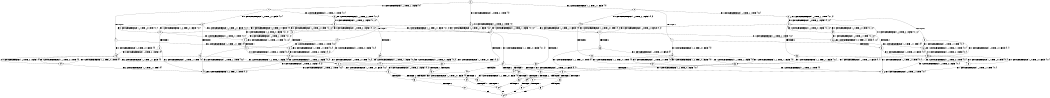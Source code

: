 digraph BCG {
size = "7, 10.5";
center = TRUE;
node [shape = circle];
0 [peripheries = 2];
0 -> 1 [label = "EX !1 !ATOMIC_EXCH_BRANCH (1, +1, TRUE, +1, 1, FALSE) !{0}"];
0 -> 2 [label = "EX !2 !ATOMIC_EXCH_BRANCH (1, +1, TRUE, +1, 1, FALSE) !{0}"];
0 -> 3 [label = "EX !0 !ATOMIC_EXCH_BRANCH (1, +0, TRUE, +0, 1, TRUE) !{0}"];
1 -> 4 [label = "TERMINATE !1"];
1 -> 5 [label = "EX !2 !ATOMIC_EXCH_BRANCH (1, +1, TRUE, +1, 1, TRUE) !{0, 1}"];
1 -> 6 [label = "EX !0 !ATOMIC_EXCH_BRANCH (1, +0, TRUE, +0, 1, FALSE) !{0, 1}"];
2 -> 7 [label = "TERMINATE !2"];
2 -> 8 [label = "EX !1 !ATOMIC_EXCH_BRANCH (1, +1, TRUE, +1, 1, TRUE) !{0, 2}"];
2 -> 9 [label = "EX !0 !ATOMIC_EXCH_BRANCH (1, +0, TRUE, +0, 1, FALSE) !{0, 2}"];
3 -> 10 [label = "EX !1 !ATOMIC_EXCH_BRANCH (1, +1, TRUE, +1, 1, FALSE) !{0}"];
3 -> 11 [label = "EX !2 !ATOMIC_EXCH_BRANCH (1, +1, TRUE, +1, 1, FALSE) !{0}"];
3 -> 3 [label = "EX !0 !ATOMIC_EXCH_BRANCH (1, +0, TRUE, +0, 1, TRUE) !{0}"];
4 -> 12 [label = "EX !2 !ATOMIC_EXCH_BRANCH (1, +1, TRUE, +1, 1, TRUE) !{0}"];
4 -> 13 [label = "EX !0 !ATOMIC_EXCH_BRANCH (1, +0, TRUE, +0, 1, FALSE) !{0}"];
5 -> 14 [label = "TERMINATE !1"];
5 -> 15 [label = "EX !0 !ATOMIC_EXCH_BRANCH (1, +0, TRUE, +0, 1, FALSE) !{0, 1, 2}"];
5 -> 5 [label = "EX !2 !ATOMIC_EXCH_BRANCH (1, +1, TRUE, +1, 1, TRUE) !{0, 1, 2}"];
6 -> 16 [label = "TERMINATE !1"];
6 -> 17 [label = "EX !2 !ATOMIC_EXCH_BRANCH (1, +1, TRUE, +1, 1, FALSE) !{0, 1}"];
6 -> 10 [label = "EX !0 !ATOMIC_EXCH_BRANCH (1, +1, TRUE, +0, 1, TRUE) !{0, 1}"];
7 -> 18 [label = "EX !1 !ATOMIC_EXCH_BRANCH (1, +1, TRUE, +1, 1, TRUE) !{0}"];
7 -> 19 [label = "EX !0 !ATOMIC_EXCH_BRANCH (1, +0, TRUE, +0, 1, FALSE) !{0}"];
8 -> 20 [label = "TERMINATE !2"];
8 -> 21 [label = "EX !0 !ATOMIC_EXCH_BRANCH (1, +0, TRUE, +0, 1, FALSE) !{0, 1, 2}"];
8 -> 8 [label = "EX !1 !ATOMIC_EXCH_BRANCH (1, +1, TRUE, +1, 1, TRUE) !{0, 1, 2}"];
9 -> 22 [label = "TERMINATE !2"];
9 -> 17 [label = "EX !1 !ATOMIC_EXCH_BRANCH (1, +1, TRUE, +1, 1, FALSE) !{0, 2}"];
9 -> 11 [label = "EX !0 !ATOMIC_EXCH_BRANCH (1, +1, TRUE, +0, 1, TRUE) !{0, 2}"];
10 -> 23 [label = "TERMINATE !1"];
10 -> 24 [label = "EX !2 !ATOMIC_EXCH_BRANCH (1, +1, TRUE, +1, 1, TRUE) !{0, 1}"];
10 -> 6 [label = "EX !0 !ATOMIC_EXCH_BRANCH (1, +0, TRUE, +0, 1, FALSE) !{0, 1}"];
11 -> 25 [label = "TERMINATE !2"];
11 -> 26 [label = "EX !1 !ATOMIC_EXCH_BRANCH (1, +1, TRUE, +1, 1, TRUE) !{0, 2}"];
11 -> 9 [label = "EX !0 !ATOMIC_EXCH_BRANCH (1, +0, TRUE, +0, 1, FALSE) !{0, 2}"];
12 -> 27 [label = "EX !0 !ATOMIC_EXCH_BRANCH (1, +0, TRUE, +0, 1, FALSE) !{0, 2}"];
12 -> 12 [label = "EX !2 !ATOMIC_EXCH_BRANCH (1, +1, TRUE, +1, 1, TRUE) !{0, 2}"];
13 -> 28 [label = "EX !2 !ATOMIC_EXCH_BRANCH (1, +1, TRUE, +1, 1, FALSE) !{0}"];
13 -> 29 [label = "EX !0 !ATOMIC_EXCH_BRANCH (1, +1, TRUE, +0, 1, TRUE) !{0}"];
14 -> 27 [label = "EX !0 !ATOMIC_EXCH_BRANCH (1, +0, TRUE, +0, 1, FALSE) !{0, 2}"];
14 -> 12 [label = "EX !2 !ATOMIC_EXCH_BRANCH (1, +1, TRUE, +1, 1, TRUE) !{0, 2}"];
15 -> 30 [label = "TERMINATE !1"];
15 -> 17 [label = "EX !2 !ATOMIC_EXCH_BRANCH (1, +1, TRUE, +1, 1, FALSE) !{0, 1, 2}"];
15 -> 31 [label = "EX !0 !ATOMIC_EXCH_BRANCH (1, +1, TRUE, +0, 1, TRUE) !{0, 1, 2}"];
16 -> 28 [label = "EX !2 !ATOMIC_EXCH_BRANCH (1, +1, TRUE, +1, 1, FALSE) !{0}"];
16 -> 29 [label = "EX !0 !ATOMIC_EXCH_BRANCH (1, +1, TRUE, +0, 1, TRUE) !{0}"];
17 -> 32 [label = "TERMINATE !1"];
17 -> 33 [label = "TERMINATE !2"];
17 -> 34 [label = "EX !0 !ATOMIC_EXCH_BRANCH (1, +1, TRUE, +0, 1, FALSE) !{0, 1, 2}"];
18 -> 35 [label = "EX !0 !ATOMIC_EXCH_BRANCH (1, +0, TRUE, +0, 1, FALSE) !{0, 1}"];
18 -> 18 [label = "EX !1 !ATOMIC_EXCH_BRANCH (1, +1, TRUE, +1, 1, TRUE) !{0, 1}"];
19 -> 36 [label = "EX !1 !ATOMIC_EXCH_BRANCH (1, +1, TRUE, +1, 1, FALSE) !{0}"];
19 -> 37 [label = "EX !0 !ATOMIC_EXCH_BRANCH (1, +1, TRUE, +0, 1, TRUE) !{0}"];
20 -> 35 [label = "EX !0 !ATOMIC_EXCH_BRANCH (1, +0, TRUE, +0, 1, FALSE) !{0, 1}"];
20 -> 18 [label = "EX !1 !ATOMIC_EXCH_BRANCH (1, +1, TRUE, +1, 1, TRUE) !{0, 1}"];
21 -> 38 [label = "TERMINATE !2"];
21 -> 17 [label = "EX !1 !ATOMIC_EXCH_BRANCH (1, +1, TRUE, +1, 1, FALSE) !{0, 1, 2}"];
21 -> 39 [label = "EX !0 !ATOMIC_EXCH_BRANCH (1, +1, TRUE, +0, 1, TRUE) !{0, 1, 2}"];
22 -> 36 [label = "EX !1 !ATOMIC_EXCH_BRANCH (1, +1, TRUE, +1, 1, FALSE) !{0}"];
22 -> 37 [label = "EX !0 !ATOMIC_EXCH_BRANCH (1, +1, TRUE, +0, 1, TRUE) !{0}"];
23 -> 40 [label = "EX !2 !ATOMIC_EXCH_BRANCH (1, +1, TRUE, +1, 1, TRUE) !{0}"];
23 -> 13 [label = "EX !0 !ATOMIC_EXCH_BRANCH (1, +0, TRUE, +0, 1, FALSE) !{0}"];
24 -> 41 [label = "TERMINATE !1"];
24 -> 24 [label = "EX !2 !ATOMIC_EXCH_BRANCH (1, +1, TRUE, +1, 1, TRUE) !{0, 1, 2}"];
24 -> 15 [label = "EX !0 !ATOMIC_EXCH_BRANCH (1, +0, TRUE, +0, 1, FALSE) !{0, 1, 2}"];
25 -> 42 [label = "EX !1 !ATOMIC_EXCH_BRANCH (1, +1, TRUE, +1, 1, TRUE) !{0}"];
25 -> 19 [label = "EX !0 !ATOMIC_EXCH_BRANCH (1, +0, TRUE, +0, 1, FALSE) !{0}"];
26 -> 43 [label = "TERMINATE !2"];
26 -> 26 [label = "EX !1 !ATOMIC_EXCH_BRANCH (1, +1, TRUE, +1, 1, TRUE) !{0, 1, 2}"];
26 -> 21 [label = "EX !0 !ATOMIC_EXCH_BRANCH (1, +0, TRUE, +0, 1, FALSE) !{0, 1, 2}"];
27 -> 28 [label = "EX !2 !ATOMIC_EXCH_BRANCH (1, +1, TRUE, +1, 1, FALSE) !{0, 2}"];
27 -> 44 [label = "EX !0 !ATOMIC_EXCH_BRANCH (1, +1, TRUE, +0, 1, TRUE) !{0, 2}"];
28 -> 45 [label = "TERMINATE !2"];
28 -> 46 [label = "EX !0 !ATOMIC_EXCH_BRANCH (1, +1, TRUE, +0, 1, FALSE) !{0, 2}"];
29 -> 40 [label = "EX !2 !ATOMIC_EXCH_BRANCH (1, +1, TRUE, +1, 1, TRUE) !{0}"];
29 -> 13 [label = "EX !0 !ATOMIC_EXCH_BRANCH (1, +0, TRUE, +0, 1, FALSE) !{0}"];
30 -> 28 [label = "EX !2 !ATOMIC_EXCH_BRANCH (1, +1, TRUE, +1, 1, FALSE) !{0, 2}"];
30 -> 44 [label = "EX !0 !ATOMIC_EXCH_BRANCH (1, +1, TRUE, +0, 1, TRUE) !{0, 2}"];
31 -> 41 [label = "TERMINATE !1"];
31 -> 24 [label = "EX !2 !ATOMIC_EXCH_BRANCH (1, +1, TRUE, +1, 1, TRUE) !{0, 1, 2}"];
31 -> 15 [label = "EX !0 !ATOMIC_EXCH_BRANCH (1, +0, TRUE, +0, 1, FALSE) !{0, 1, 2}"];
32 -> 45 [label = "TERMINATE !2"];
32 -> 46 [label = "EX !0 !ATOMIC_EXCH_BRANCH (1, +1, TRUE, +0, 1, FALSE) !{0, 2}"];
33 -> 47 [label = "TERMINATE !1"];
33 -> 48 [label = "EX !0 !ATOMIC_EXCH_BRANCH (1, +1, TRUE, +0, 1, FALSE) !{0, 1}"];
34 -> 49 [label = "TERMINATE !1"];
34 -> 50 [label = "TERMINATE !2"];
34 -> 51 [label = "TERMINATE !0"];
35 -> 36 [label = "EX !1 !ATOMIC_EXCH_BRANCH (1, +1, TRUE, +1, 1, FALSE) !{0, 1}"];
35 -> 52 [label = "EX !0 !ATOMIC_EXCH_BRANCH (1, +1, TRUE, +0, 1, TRUE) !{0, 1}"];
36 -> 47 [label = "TERMINATE !1"];
36 -> 48 [label = "EX !0 !ATOMIC_EXCH_BRANCH (1, +1, TRUE, +0, 1, FALSE) !{0, 1}"];
37 -> 42 [label = "EX !1 !ATOMIC_EXCH_BRANCH (1, +1, TRUE, +1, 1, TRUE) !{0}"];
37 -> 19 [label = "EX !0 !ATOMIC_EXCH_BRANCH (1, +0, TRUE, +0, 1, FALSE) !{0}"];
38 -> 36 [label = "EX !1 !ATOMIC_EXCH_BRANCH (1, +1, TRUE, +1, 1, FALSE) !{0, 1}"];
38 -> 52 [label = "EX !0 !ATOMIC_EXCH_BRANCH (1, +1, TRUE, +0, 1, TRUE) !{0, 1}"];
39 -> 43 [label = "TERMINATE !2"];
39 -> 26 [label = "EX !1 !ATOMIC_EXCH_BRANCH (1, +1, TRUE, +1, 1, TRUE) !{0, 1, 2}"];
39 -> 21 [label = "EX !0 !ATOMIC_EXCH_BRANCH (1, +0, TRUE, +0, 1, FALSE) !{0, 1, 2}"];
40 -> 40 [label = "EX !2 !ATOMIC_EXCH_BRANCH (1, +1, TRUE, +1, 1, TRUE) !{0, 2}"];
40 -> 27 [label = "EX !0 !ATOMIC_EXCH_BRANCH (1, +0, TRUE, +0, 1, FALSE) !{0, 2}"];
41 -> 40 [label = "EX !2 !ATOMIC_EXCH_BRANCH (1, +1, TRUE, +1, 1, TRUE) !{0, 2}"];
41 -> 27 [label = "EX !0 !ATOMIC_EXCH_BRANCH (1, +0, TRUE, +0, 1, FALSE) !{0, 2}"];
42 -> 42 [label = "EX !1 !ATOMIC_EXCH_BRANCH (1, +1, TRUE, +1, 1, TRUE) !{0, 1}"];
42 -> 35 [label = "EX !0 !ATOMIC_EXCH_BRANCH (1, +0, TRUE, +0, 1, FALSE) !{0, 1}"];
43 -> 42 [label = "EX !1 !ATOMIC_EXCH_BRANCH (1, +1, TRUE, +1, 1, TRUE) !{0, 1}"];
43 -> 35 [label = "EX !0 !ATOMIC_EXCH_BRANCH (1, +0, TRUE, +0, 1, FALSE) !{0, 1}"];
44 -> 40 [label = "EX !2 !ATOMIC_EXCH_BRANCH (1, +1, TRUE, +1, 1, TRUE) !{0, 2}"];
44 -> 27 [label = "EX !0 !ATOMIC_EXCH_BRANCH (1, +0, TRUE, +0, 1, FALSE) !{0, 2}"];
45 -> 53 [label = "EX !0 !ATOMIC_EXCH_BRANCH (1, +1, TRUE, +0, 1, FALSE) !{0}"];
46 -> 54 [label = "TERMINATE !2"];
46 -> 55 [label = "TERMINATE !0"];
47 -> 53 [label = "EX !0 !ATOMIC_EXCH_BRANCH (1, +1, TRUE, +0, 1, FALSE) !{0}"];
48 -> 56 [label = "TERMINATE !1"];
48 -> 57 [label = "TERMINATE !0"];
49 -> 54 [label = "TERMINATE !2"];
49 -> 55 [label = "TERMINATE !0"];
50 -> 56 [label = "TERMINATE !1"];
50 -> 57 [label = "TERMINATE !0"];
51 -> 58 [label = "TERMINATE !1"];
51 -> 59 [label = "TERMINATE !2"];
52 -> 42 [label = "EX !1 !ATOMIC_EXCH_BRANCH (1, +1, TRUE, +1, 1, TRUE) !{0, 1}"];
52 -> 35 [label = "EX !0 !ATOMIC_EXCH_BRANCH (1, +0, TRUE, +0, 1, FALSE) !{0, 1}"];
53 -> 60 [label = "TERMINATE !0"];
54 -> 60 [label = "TERMINATE !0"];
55 -> 61 [label = "TERMINATE !2"];
56 -> 60 [label = "TERMINATE !0"];
57 -> 62 [label = "TERMINATE !1"];
58 -> 63 [label = "TERMINATE !2"];
59 -> 62 [label = "TERMINATE !1"];
60 -> 64 [label = "exit"];
61 -> 64 [label = "exit"];
62 -> 64 [label = "exit"];
63 -> 64 [label = "exit"];
}
